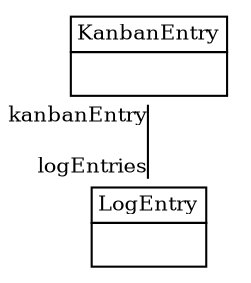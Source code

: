 
 graph ClassDiagram {
    node [shape = none, fontsize = 10]; 
    edge [fontsize = 10];
    
    
    KanbanEntry [label=<<table border='0' cellborder='1' cellspacing='0'> <tr> <td>KanbanEntry</td> </tr> <tr><td><table border='0' cellborder='0' cellspacing='0'> <tr><td> </td></tr> </table></td></tr> </table>>];
    LogEntry [label=<<table border='0' cellborder='1' cellspacing='0'> <tr> <td>LogEntry</td> </tr> <tr><td><table border='0' cellborder='0' cellspacing='0'> <tr><td> </td></tr> </table></td></tr> </table>>];
    
    
    
    KanbanEntry -- LogEntry [headlabel = "logEntries" taillabel = "kanbanEntry"];
}

